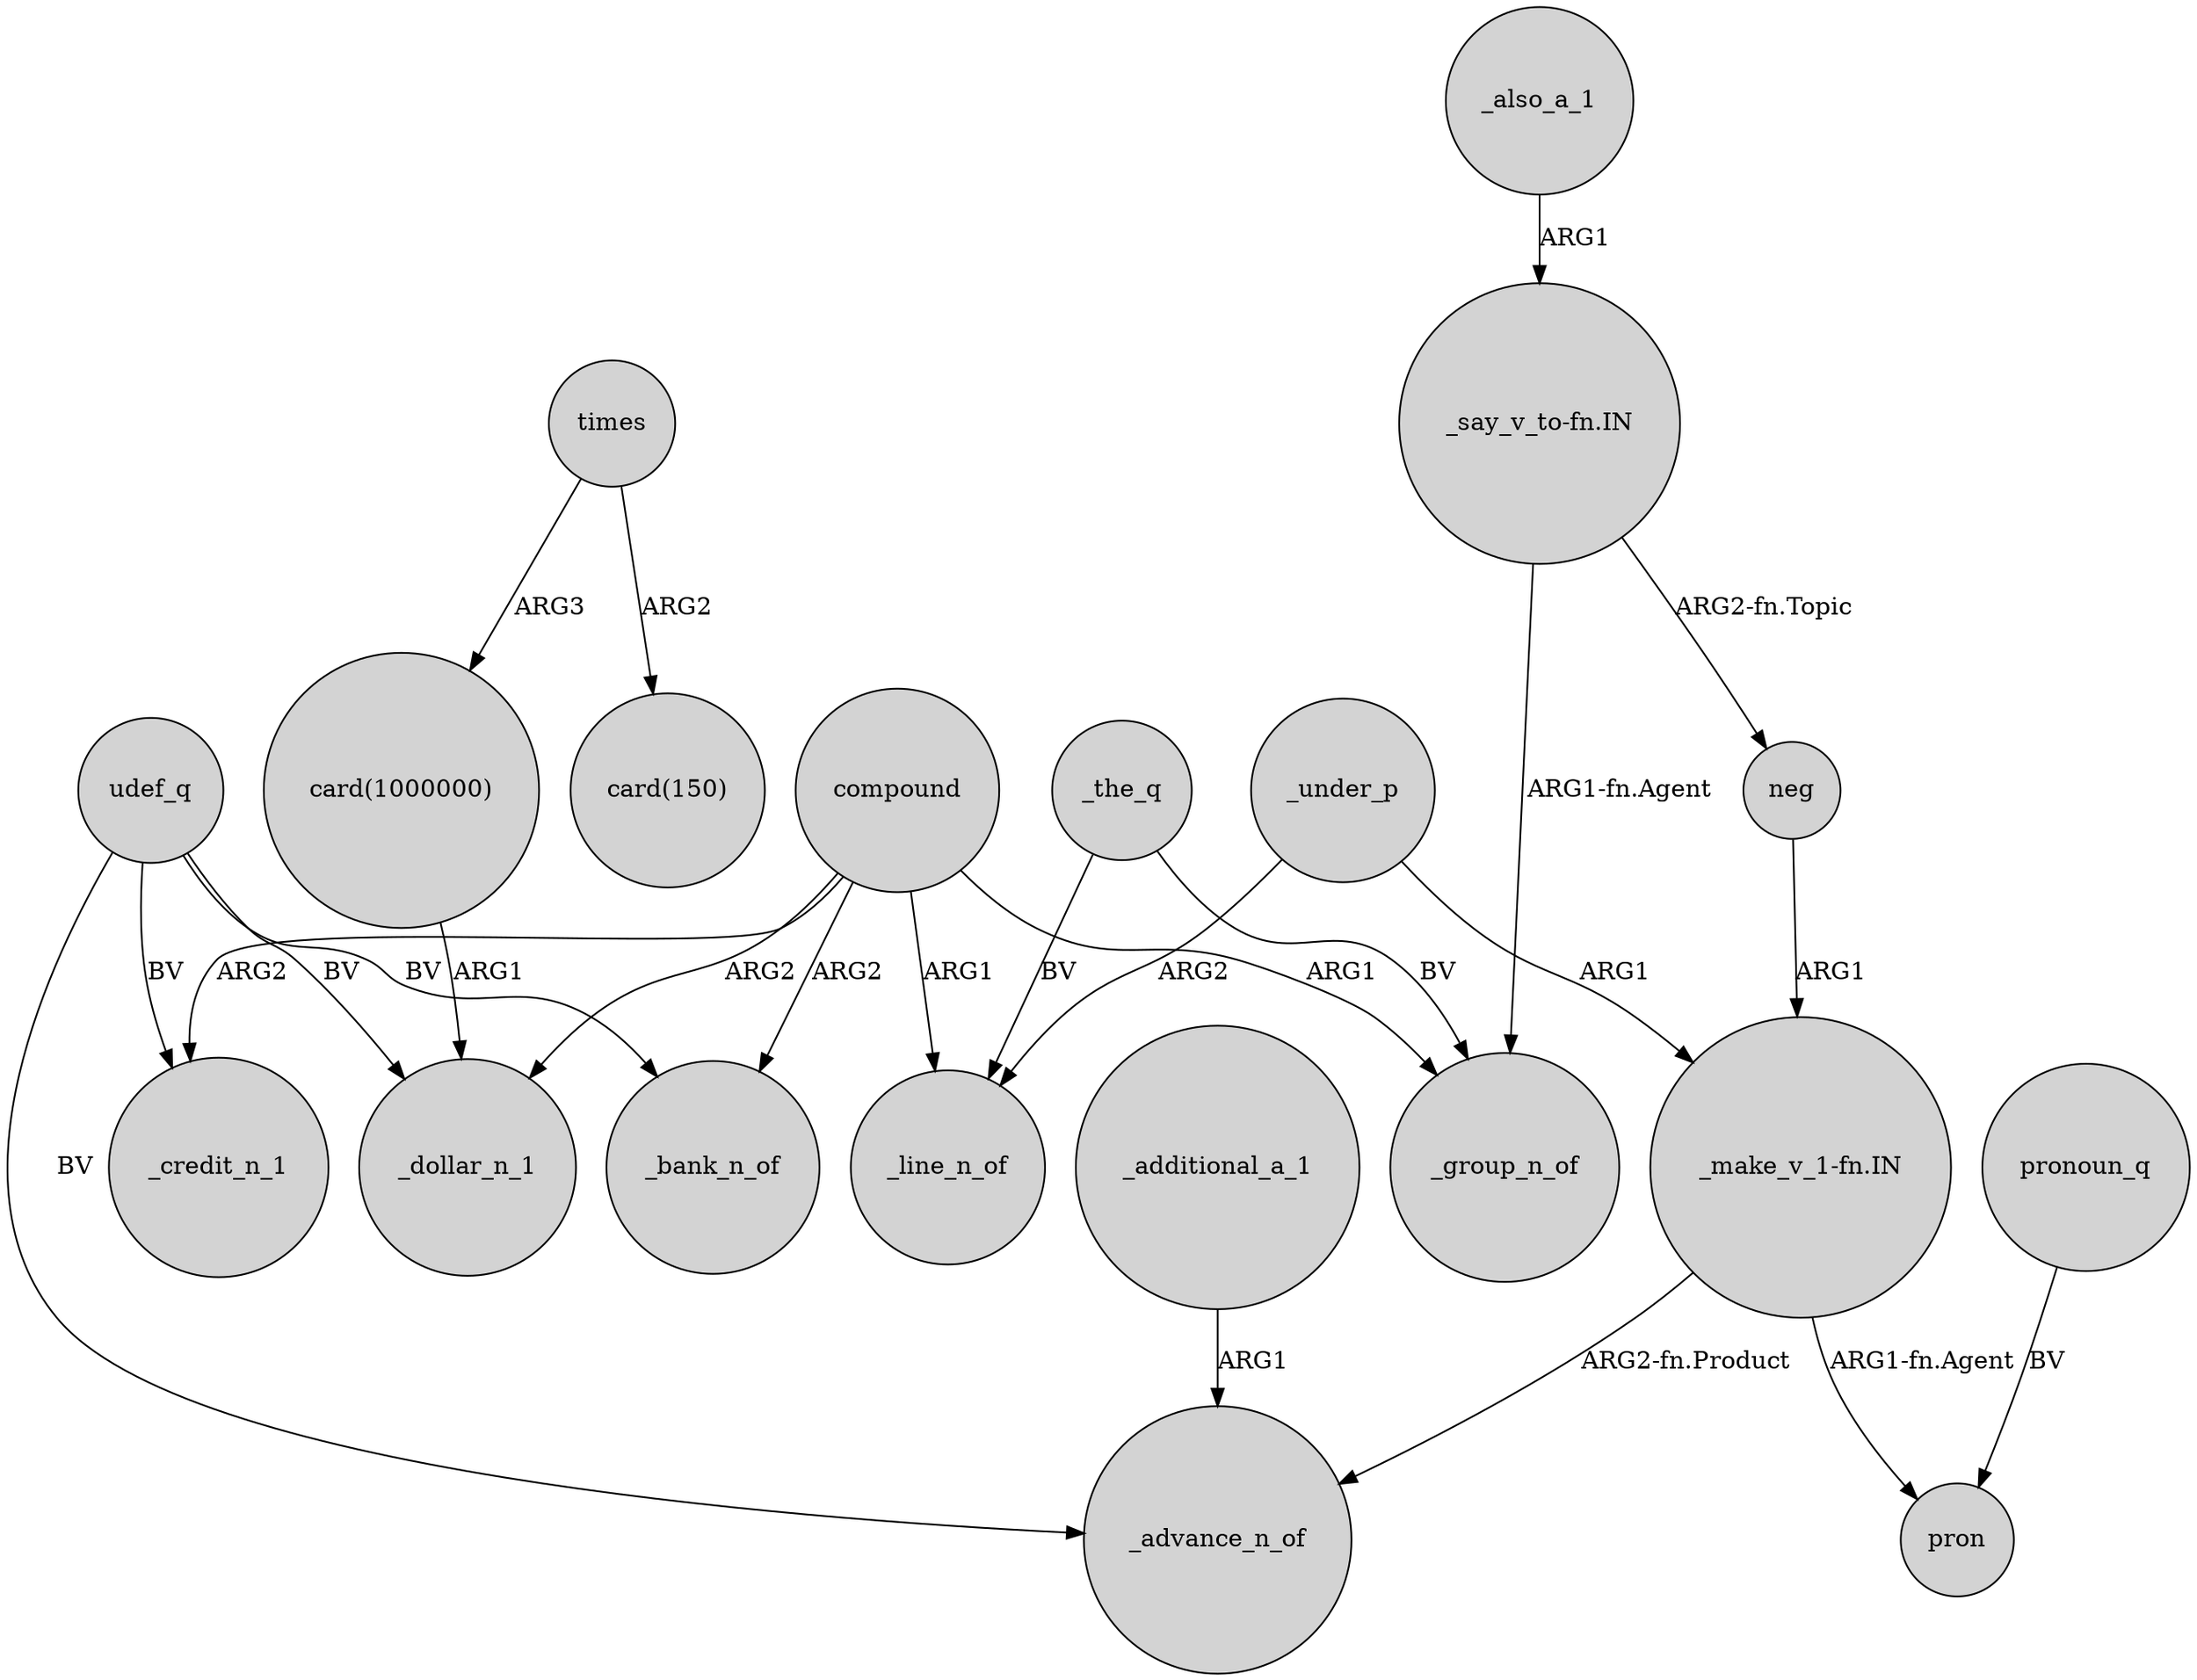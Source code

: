 digraph {
	node [shape=circle style=filled]
	"_say_v_to-fn.IN" -> _group_n_of [label="ARG1-fn.Agent"]
	"card(1000000)" -> _dollar_n_1 [label=ARG1]
	compound -> _bank_n_of [label=ARG2]
	_also_a_1 -> "_say_v_to-fn.IN" [label=ARG1]
	udef_q -> _advance_n_of [label=BV]
	udef_q -> _credit_n_1 [label=BV]
	_the_q -> _line_n_of [label=BV]
	compound -> _credit_n_1 [label=ARG2]
	neg -> "_make_v_1-fn.IN" [label=ARG1]
	_under_p -> "_make_v_1-fn.IN" [label=ARG1]
	_the_q -> _group_n_of [label=BV]
	times -> "card(150)" [label=ARG2]
	pronoun_q -> pron [label=BV]
	_under_p -> _line_n_of [label=ARG2]
	compound -> _line_n_of [label=ARG1]
	compound -> _group_n_of [label=ARG1]
	times -> "card(1000000)" [label=ARG3]
	"_make_v_1-fn.IN" -> pron [label="ARG1-fn.Agent"]
	"_say_v_to-fn.IN" -> neg [label="ARG2-fn.Topic"]
	"_make_v_1-fn.IN" -> _advance_n_of [label="ARG2-fn.Product"]
	udef_q -> _bank_n_of [label=BV]
	compound -> _dollar_n_1 [label=ARG2]
	_additional_a_1 -> _advance_n_of [label=ARG1]
	udef_q -> _dollar_n_1 [label=BV]
}
